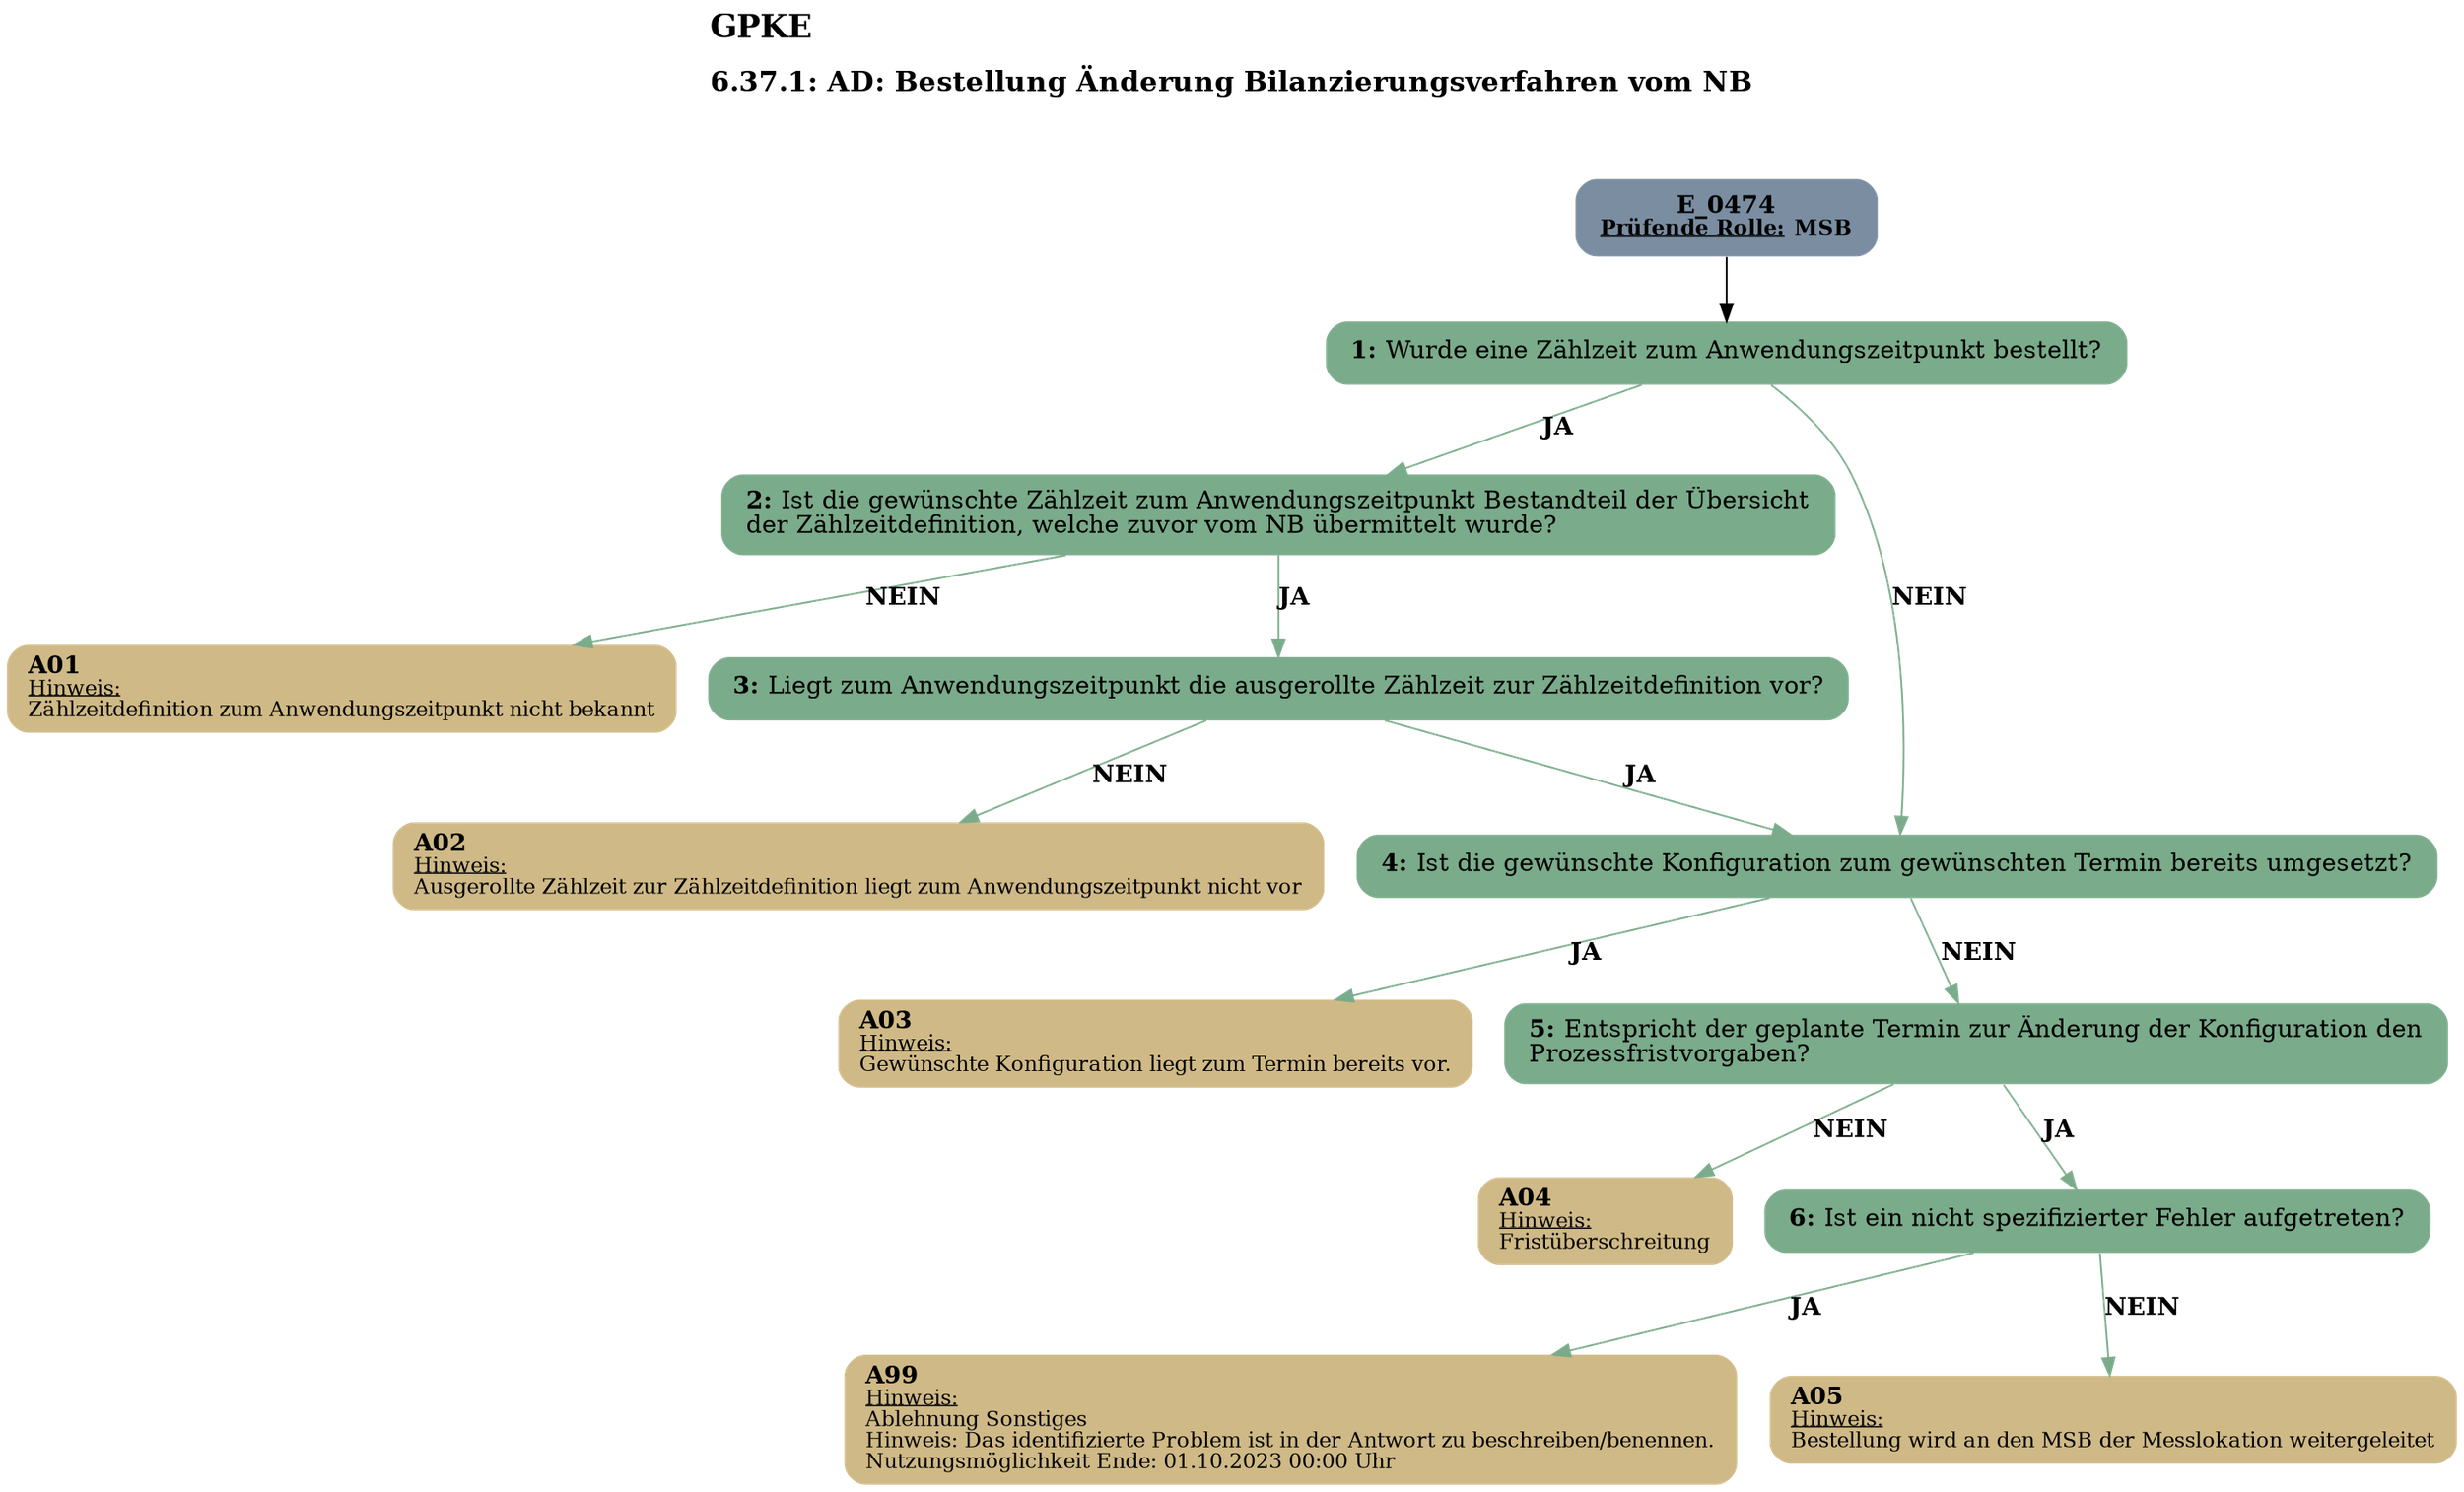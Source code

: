 digraph D {
    labelloc="t";
    label=<<B><FONT POINT-SIZE="18">GPKE</FONT></B><BR align="left"/><BR/><B><FONT POINT-SIZE="16">6.37.1: AD: Bestellung Änderung Bilanzierungsverfahren vom NB</FONT></B><BR align="left"/><BR/><BR/><BR/>>;
    ratio="compress";
    concentrate=true;
    pack=true;
    rankdir=TB;
    packmode="array";
    size="20,20";
    "Start" [margin="0.2,0.12", shape=box, style="filled,rounded", penwidth=0.0, fillcolor="#7a8da1", label=<<B>E_0474</B><BR align="center"/><FONT point-size="12"><B><U>Prüfende Rolle:</U> MSB</B></FONT><BR align="center"/>>];
    "1" [margin="0.2,0.12", shape=box, style="filled,rounded", penwidth=0.0, fillcolor="#7aab8a", label=<<B>1: </B>Wurde eine Zählzeit zum Anwendungszeitpunkt bestellt?<BR align="left"/>>];
    "2" [margin="0.2,0.12", shape=box, style="filled,rounded", penwidth=0.0, fillcolor="#7aab8a", label=<<B>2: </B>Ist die gewünschte Zählzeit zum Anwendungszeitpunkt Bestandteil der Übersicht<BR align="left"/>der Zählzeitdefinition, welche zuvor vom NB übermittelt wurde?<BR align="left"/>>];
    "A01" [margin="0.17,0.08", shape=box, style="filled,rounded", penwidth=0.0, fillcolor="#cfb986", label=<<B>A01</B><BR align="left"/><FONT point-size="12"><U>Hinweis:</U><BR align="left"/>Zählzeitdefinition zum Anwendungszeitpunkt nicht bekannt<BR align="left"/></FONT>>];
    "3" [margin="0.2,0.12", shape=box, style="filled,rounded", penwidth=0.0, fillcolor="#7aab8a", label=<<B>3: </B>Liegt zum Anwendungszeitpunkt die ausgerollte Zählzeit zur Zählzeitdefinition vor?<BR align="left"/>>];
    "A02" [margin="0.17,0.08", shape=box, style="filled,rounded", penwidth=0.0, fillcolor="#cfb986", label=<<B>A02</B><BR align="left"/><FONT point-size="12"><U>Hinweis:</U><BR align="left"/>Ausgerollte Zählzeit zur Zählzeitdefinition liegt zum Anwendungszeitpunkt nicht vor<BR align="left"/></FONT>>];
    "4" [margin="0.2,0.12", shape=box, style="filled,rounded", penwidth=0.0, fillcolor="#7aab8a", label=<<B>4: </B>Ist die gewünschte Konfiguration zum gewünschten Termin bereits umgesetzt?<BR align="left"/>>];
    "A03" [margin="0.17,0.08", shape=box, style="filled,rounded", penwidth=0.0, fillcolor="#cfb986", label=<<B>A03</B><BR align="left"/><FONT point-size="12"><U>Hinweis:</U><BR align="left"/>Gewünschte Konfiguration liegt zum Termin bereits vor.<BR align="left"/></FONT>>];
    "5" [margin="0.2,0.12", shape=box, style="filled,rounded", penwidth=0.0, fillcolor="#7aab8a", label=<<B>5: </B>Entspricht der geplante Termin zur Änderung der Konfiguration den<BR align="left"/>Prozessfristvorgaben?<BR align="left"/>>];
    "A04" [margin="0.17,0.08", shape=box, style="filled,rounded", penwidth=0.0, fillcolor="#cfb986", label=<<B>A04</B><BR align="left"/><FONT point-size="12"><U>Hinweis:</U><BR align="left"/>Fristüberschreitung<BR align="left"/></FONT>>];
    "6" [margin="0.2,0.12", shape=box, style="filled,rounded", penwidth=0.0, fillcolor="#7aab8a", label=<<B>6: </B>Ist ein nicht spezifizierter Fehler aufgetreten?<BR align="left"/>>];
    "A99" [margin="0.17,0.08", shape=box, style="filled,rounded", penwidth=0.0, fillcolor="#cfb986", label=<<B>A99</B><BR align="left"/><FONT point-size="12"><U>Hinweis:</U><BR align="left"/>Ablehnung Sonstiges<BR align="left"/>Hinweis: Das identifizierte Problem ist in der Antwort zu beschreiben/benennen.<BR align="left"/>Nutzungsmöglichkeit Ende: 01.10.2023 00:00 Uhr<BR align="left"/></FONT>>];
    "A05" [margin="0.17,0.08", shape=box, style="filled,rounded", penwidth=0.0, fillcolor="#cfb986", label=<<B>A05</B><BR align="left"/><FONT point-size="12"><U>Hinweis:</U><BR align="left"/>Bestellung wird an den MSB der Messlokation weitergeleitet<BR align="left"/></FONT>>];

    "Start" -> "1";
    "1" -> "4" [label=<<B>NEIN</B>>, color="#7aab8a"];
    "1" -> "2" [label=<<B>JA</B>>, color="#7aab8a"];
    "2" -> "A01" [label=<<B>NEIN</B>>, color="#7aab8a"];
    "2" -> "3" [label=<<B>JA</B>>, color="#7aab8a"];
    "3" -> "A02" [label=<<B>NEIN</B>>, color="#7aab8a"];
    "3" -> "4" [label=<<B>JA</B>>, color="#7aab8a"];
    "4" -> "5" [label=<<B>NEIN</B>>, color="#7aab8a"];
    "4" -> "A03" [label=<<B>JA</B>>, color="#7aab8a"];
    "5" -> "A04" [label=<<B>NEIN</B>>, color="#7aab8a"];
    "5" -> "6" [label=<<B>JA</B>>, color="#7aab8a"];
    "6" -> "A99" [label=<<B>JA</B>>, color="#7aab8a"];
    "6" -> "A05" [label=<<B>NEIN</B>>, color="#7aab8a"];

    bgcolor="transparent";
}